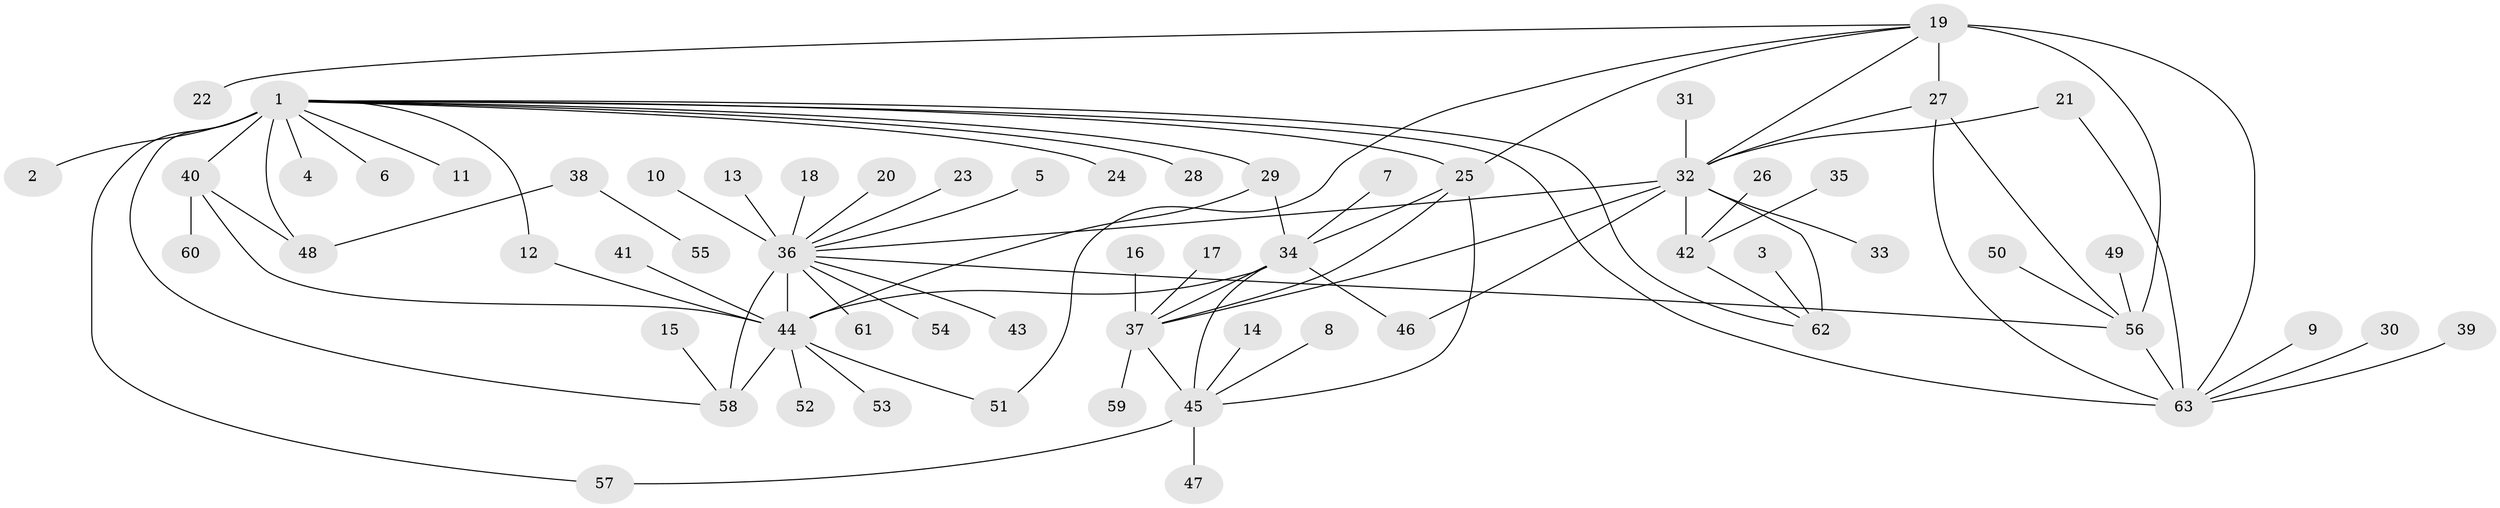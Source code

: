 // original degree distribution, {8: 0.06349206349206349, 6: 0.031746031746031744, 10: 0.023809523809523808, 9: 0.05555555555555555, 11: 0.023809523809523808, 5: 0.015873015873015872, 7: 0.023809523809523808, 2: 0.18253968253968253, 3: 0.03968253968253968, 1: 0.5238095238095238, 4: 0.015873015873015872}
// Generated by graph-tools (version 1.1) at 2025/50/03/09/25 03:50:42]
// undirected, 63 vertices, 86 edges
graph export_dot {
graph [start="1"]
  node [color=gray90,style=filled];
  1;
  2;
  3;
  4;
  5;
  6;
  7;
  8;
  9;
  10;
  11;
  12;
  13;
  14;
  15;
  16;
  17;
  18;
  19;
  20;
  21;
  22;
  23;
  24;
  25;
  26;
  27;
  28;
  29;
  30;
  31;
  32;
  33;
  34;
  35;
  36;
  37;
  38;
  39;
  40;
  41;
  42;
  43;
  44;
  45;
  46;
  47;
  48;
  49;
  50;
  51;
  52;
  53;
  54;
  55;
  56;
  57;
  58;
  59;
  60;
  61;
  62;
  63;
  1 -- 2 [weight=1.0];
  1 -- 4 [weight=1.0];
  1 -- 6 [weight=1.0];
  1 -- 11 [weight=1.0];
  1 -- 12 [weight=1.0];
  1 -- 24 [weight=1.0];
  1 -- 25 [weight=1.0];
  1 -- 28 [weight=1.0];
  1 -- 29 [weight=1.0];
  1 -- 40 [weight=4.0];
  1 -- 48 [weight=4.0];
  1 -- 57 [weight=1.0];
  1 -- 58 [weight=1.0];
  1 -- 62 [weight=1.0];
  1 -- 63 [weight=1.0];
  3 -- 62 [weight=1.0];
  5 -- 36 [weight=1.0];
  7 -- 34 [weight=1.0];
  8 -- 45 [weight=1.0];
  9 -- 63 [weight=1.0];
  10 -- 36 [weight=1.0];
  12 -- 44 [weight=1.0];
  13 -- 36 [weight=1.0];
  14 -- 45 [weight=1.0];
  15 -- 58 [weight=1.0];
  16 -- 37 [weight=1.0];
  17 -- 37 [weight=1.0];
  18 -- 36 [weight=1.0];
  19 -- 22 [weight=1.0];
  19 -- 25 [weight=1.0];
  19 -- 27 [weight=1.0];
  19 -- 32 [weight=1.0];
  19 -- 51 [weight=1.0];
  19 -- 56 [weight=1.0];
  19 -- 63 [weight=3.0];
  20 -- 36 [weight=1.0];
  21 -- 32 [weight=1.0];
  21 -- 63 [weight=1.0];
  23 -- 36 [weight=1.0];
  25 -- 34 [weight=1.0];
  25 -- 37 [weight=1.0];
  25 -- 45 [weight=3.0];
  26 -- 42 [weight=1.0];
  27 -- 32 [weight=1.0];
  27 -- 56 [weight=1.0];
  27 -- 63 [weight=3.0];
  29 -- 34 [weight=1.0];
  29 -- 44 [weight=1.0];
  30 -- 63 [weight=1.0];
  31 -- 32 [weight=1.0];
  32 -- 33 [weight=1.0];
  32 -- 36 [weight=1.0];
  32 -- 37 [weight=1.0];
  32 -- 42 [weight=4.0];
  32 -- 46 [weight=1.0];
  32 -- 62 [weight=4.0];
  34 -- 37 [weight=1.0];
  34 -- 44 [weight=1.0];
  34 -- 45 [weight=3.0];
  34 -- 46 [weight=1.0];
  35 -- 42 [weight=1.0];
  36 -- 43 [weight=1.0];
  36 -- 44 [weight=4.0];
  36 -- 54 [weight=1.0];
  36 -- 56 [weight=1.0];
  36 -- 58 [weight=4.0];
  36 -- 61 [weight=1.0];
  37 -- 45 [weight=3.0];
  37 -- 59 [weight=1.0];
  38 -- 48 [weight=1.0];
  38 -- 55 [weight=1.0];
  39 -- 63 [weight=1.0];
  40 -- 44 [weight=1.0];
  40 -- 48 [weight=1.0];
  40 -- 60 [weight=1.0];
  41 -- 44 [weight=1.0];
  42 -- 62 [weight=1.0];
  44 -- 51 [weight=1.0];
  44 -- 52 [weight=1.0];
  44 -- 53 [weight=1.0];
  44 -- 58 [weight=1.0];
  45 -- 47 [weight=1.0];
  45 -- 57 [weight=1.0];
  49 -- 56 [weight=1.0];
  50 -- 56 [weight=1.0];
  56 -- 63 [weight=3.0];
}
